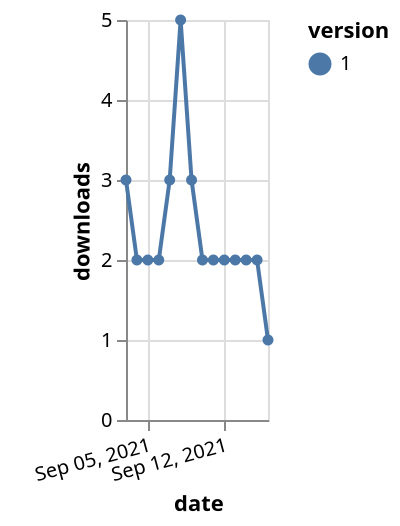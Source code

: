 {"$schema": "https://vega.github.io/schema/vega-lite/v5.json", "description": "A simple bar chart with embedded data.", "data": {"values": [{"date": "2021-09-03", "total": 2306, "delta": 3, "version": "1"}, {"date": "2021-09-04", "total": 2308, "delta": 2, "version": "1"}, {"date": "2021-09-05", "total": 2310, "delta": 2, "version": "1"}, {"date": "2021-09-06", "total": 2312, "delta": 2, "version": "1"}, {"date": "2021-09-07", "total": 2315, "delta": 3, "version": "1"}, {"date": "2021-09-08", "total": 2320, "delta": 5, "version": "1"}, {"date": "2021-09-09", "total": 2323, "delta": 3, "version": "1"}, {"date": "2021-09-10", "total": 2325, "delta": 2, "version": "1"}, {"date": "2021-09-11", "total": 2327, "delta": 2, "version": "1"}, {"date": "2021-09-12", "total": 2329, "delta": 2, "version": "1"}, {"date": "2021-09-13", "total": 2331, "delta": 2, "version": "1"}, {"date": "2021-09-14", "total": 2333, "delta": 2, "version": "1"}, {"date": "2021-09-15", "total": 2335, "delta": 2, "version": "1"}, {"date": "2021-09-16", "total": 2336, "delta": 1, "version": "1"}]}, "width": "container", "mark": {"type": "line", "point": {"filled": true}}, "encoding": {"x": {"field": "date", "type": "temporal", "timeUnit": "yearmonthdate", "title": "date", "axis": {"labelAngle": -15}}, "y": {"field": "delta", "type": "quantitative", "title": "downloads"}, "color": {"field": "version", "type": "nominal"}, "tooltip": {"field": "delta"}}}